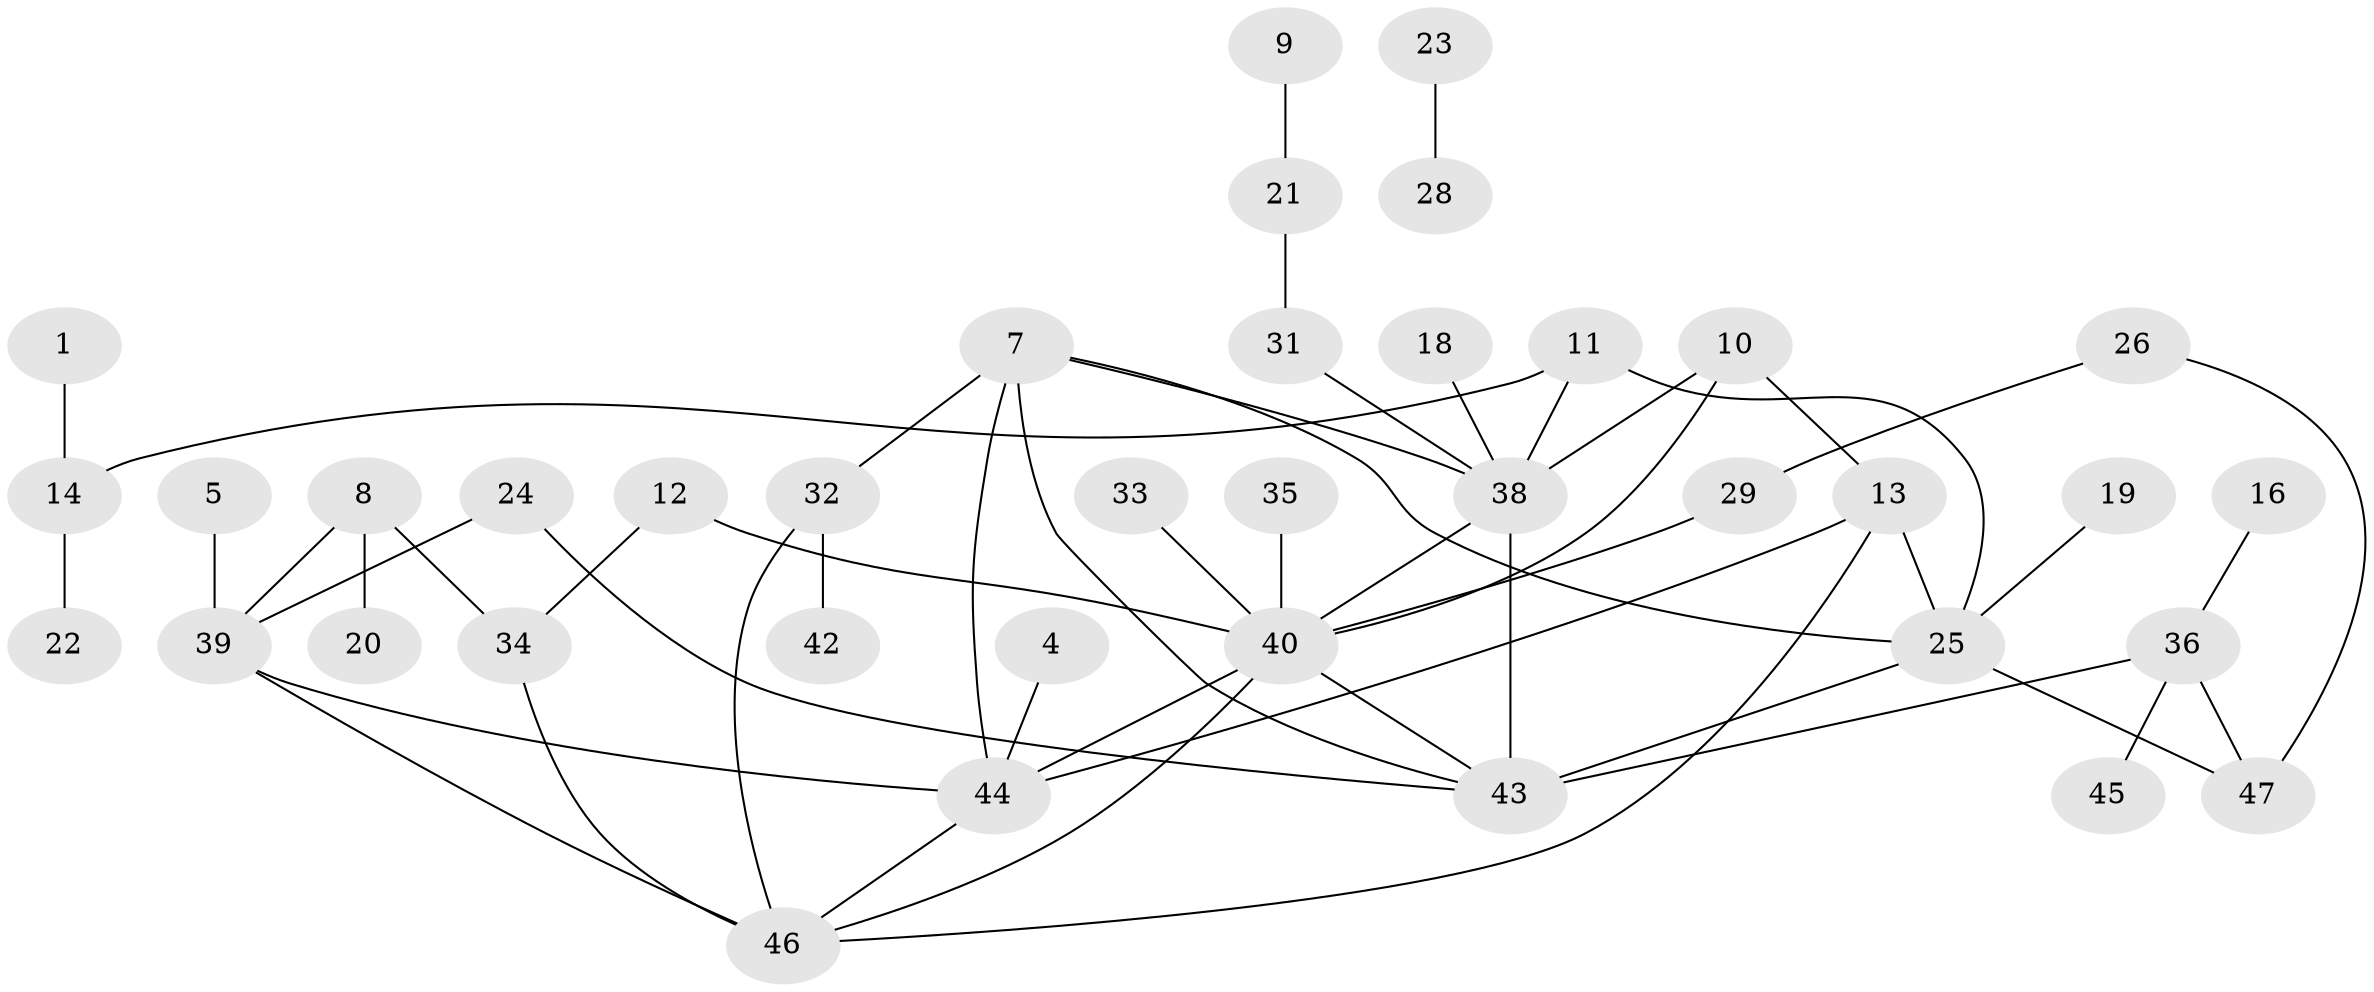 // original degree distribution, {1: 0.3225806451612903, 5: 0.053763440860215055, 0: 0.07526881720430108, 3: 0.1827956989247312, 2: 0.23655913978494625, 4: 0.11827956989247312, 6: 0.010752688172043012}
// Generated by graph-tools (version 1.1) at 2025/49/03/09/25 03:49:06]
// undirected, 38 vertices, 53 edges
graph export_dot {
graph [start="1"]
  node [color=gray90,style=filled];
  1;
  4;
  5;
  7;
  8;
  9;
  10;
  11;
  12;
  13;
  14;
  16;
  18;
  19;
  20;
  21;
  22;
  23;
  24;
  25;
  26;
  28;
  29;
  31;
  32;
  33;
  34;
  35;
  36;
  38;
  39;
  40;
  42;
  43;
  44;
  45;
  46;
  47;
  1 -- 14 [weight=1.0];
  4 -- 44 [weight=1.0];
  5 -- 39 [weight=1.0];
  7 -- 25 [weight=1.0];
  7 -- 32 [weight=1.0];
  7 -- 38 [weight=1.0];
  7 -- 43 [weight=1.0];
  7 -- 44 [weight=1.0];
  8 -- 20 [weight=1.0];
  8 -- 34 [weight=1.0];
  8 -- 39 [weight=1.0];
  9 -- 21 [weight=1.0];
  10 -- 13 [weight=1.0];
  10 -- 38 [weight=1.0];
  10 -- 40 [weight=1.0];
  11 -- 14 [weight=1.0];
  11 -- 25 [weight=1.0];
  11 -- 38 [weight=1.0];
  12 -- 34 [weight=1.0];
  12 -- 40 [weight=1.0];
  13 -- 25 [weight=1.0];
  13 -- 44 [weight=1.0];
  13 -- 46 [weight=1.0];
  14 -- 22 [weight=1.0];
  16 -- 36 [weight=1.0];
  18 -- 38 [weight=1.0];
  19 -- 25 [weight=1.0];
  21 -- 31 [weight=1.0];
  23 -- 28 [weight=1.0];
  24 -- 39 [weight=1.0];
  24 -- 43 [weight=1.0];
  25 -- 43 [weight=1.0];
  25 -- 47 [weight=1.0];
  26 -- 29 [weight=1.0];
  26 -- 47 [weight=1.0];
  29 -- 40 [weight=1.0];
  31 -- 38 [weight=1.0];
  32 -- 42 [weight=1.0];
  32 -- 46 [weight=1.0];
  33 -- 40 [weight=1.0];
  34 -- 46 [weight=1.0];
  35 -- 40 [weight=1.0];
  36 -- 43 [weight=1.0];
  36 -- 45 [weight=1.0];
  36 -- 47 [weight=1.0];
  38 -- 40 [weight=1.0];
  38 -- 43 [weight=2.0];
  39 -- 44 [weight=1.0];
  39 -- 46 [weight=1.0];
  40 -- 43 [weight=1.0];
  40 -- 44 [weight=1.0];
  40 -- 46 [weight=1.0];
  44 -- 46 [weight=1.0];
}

